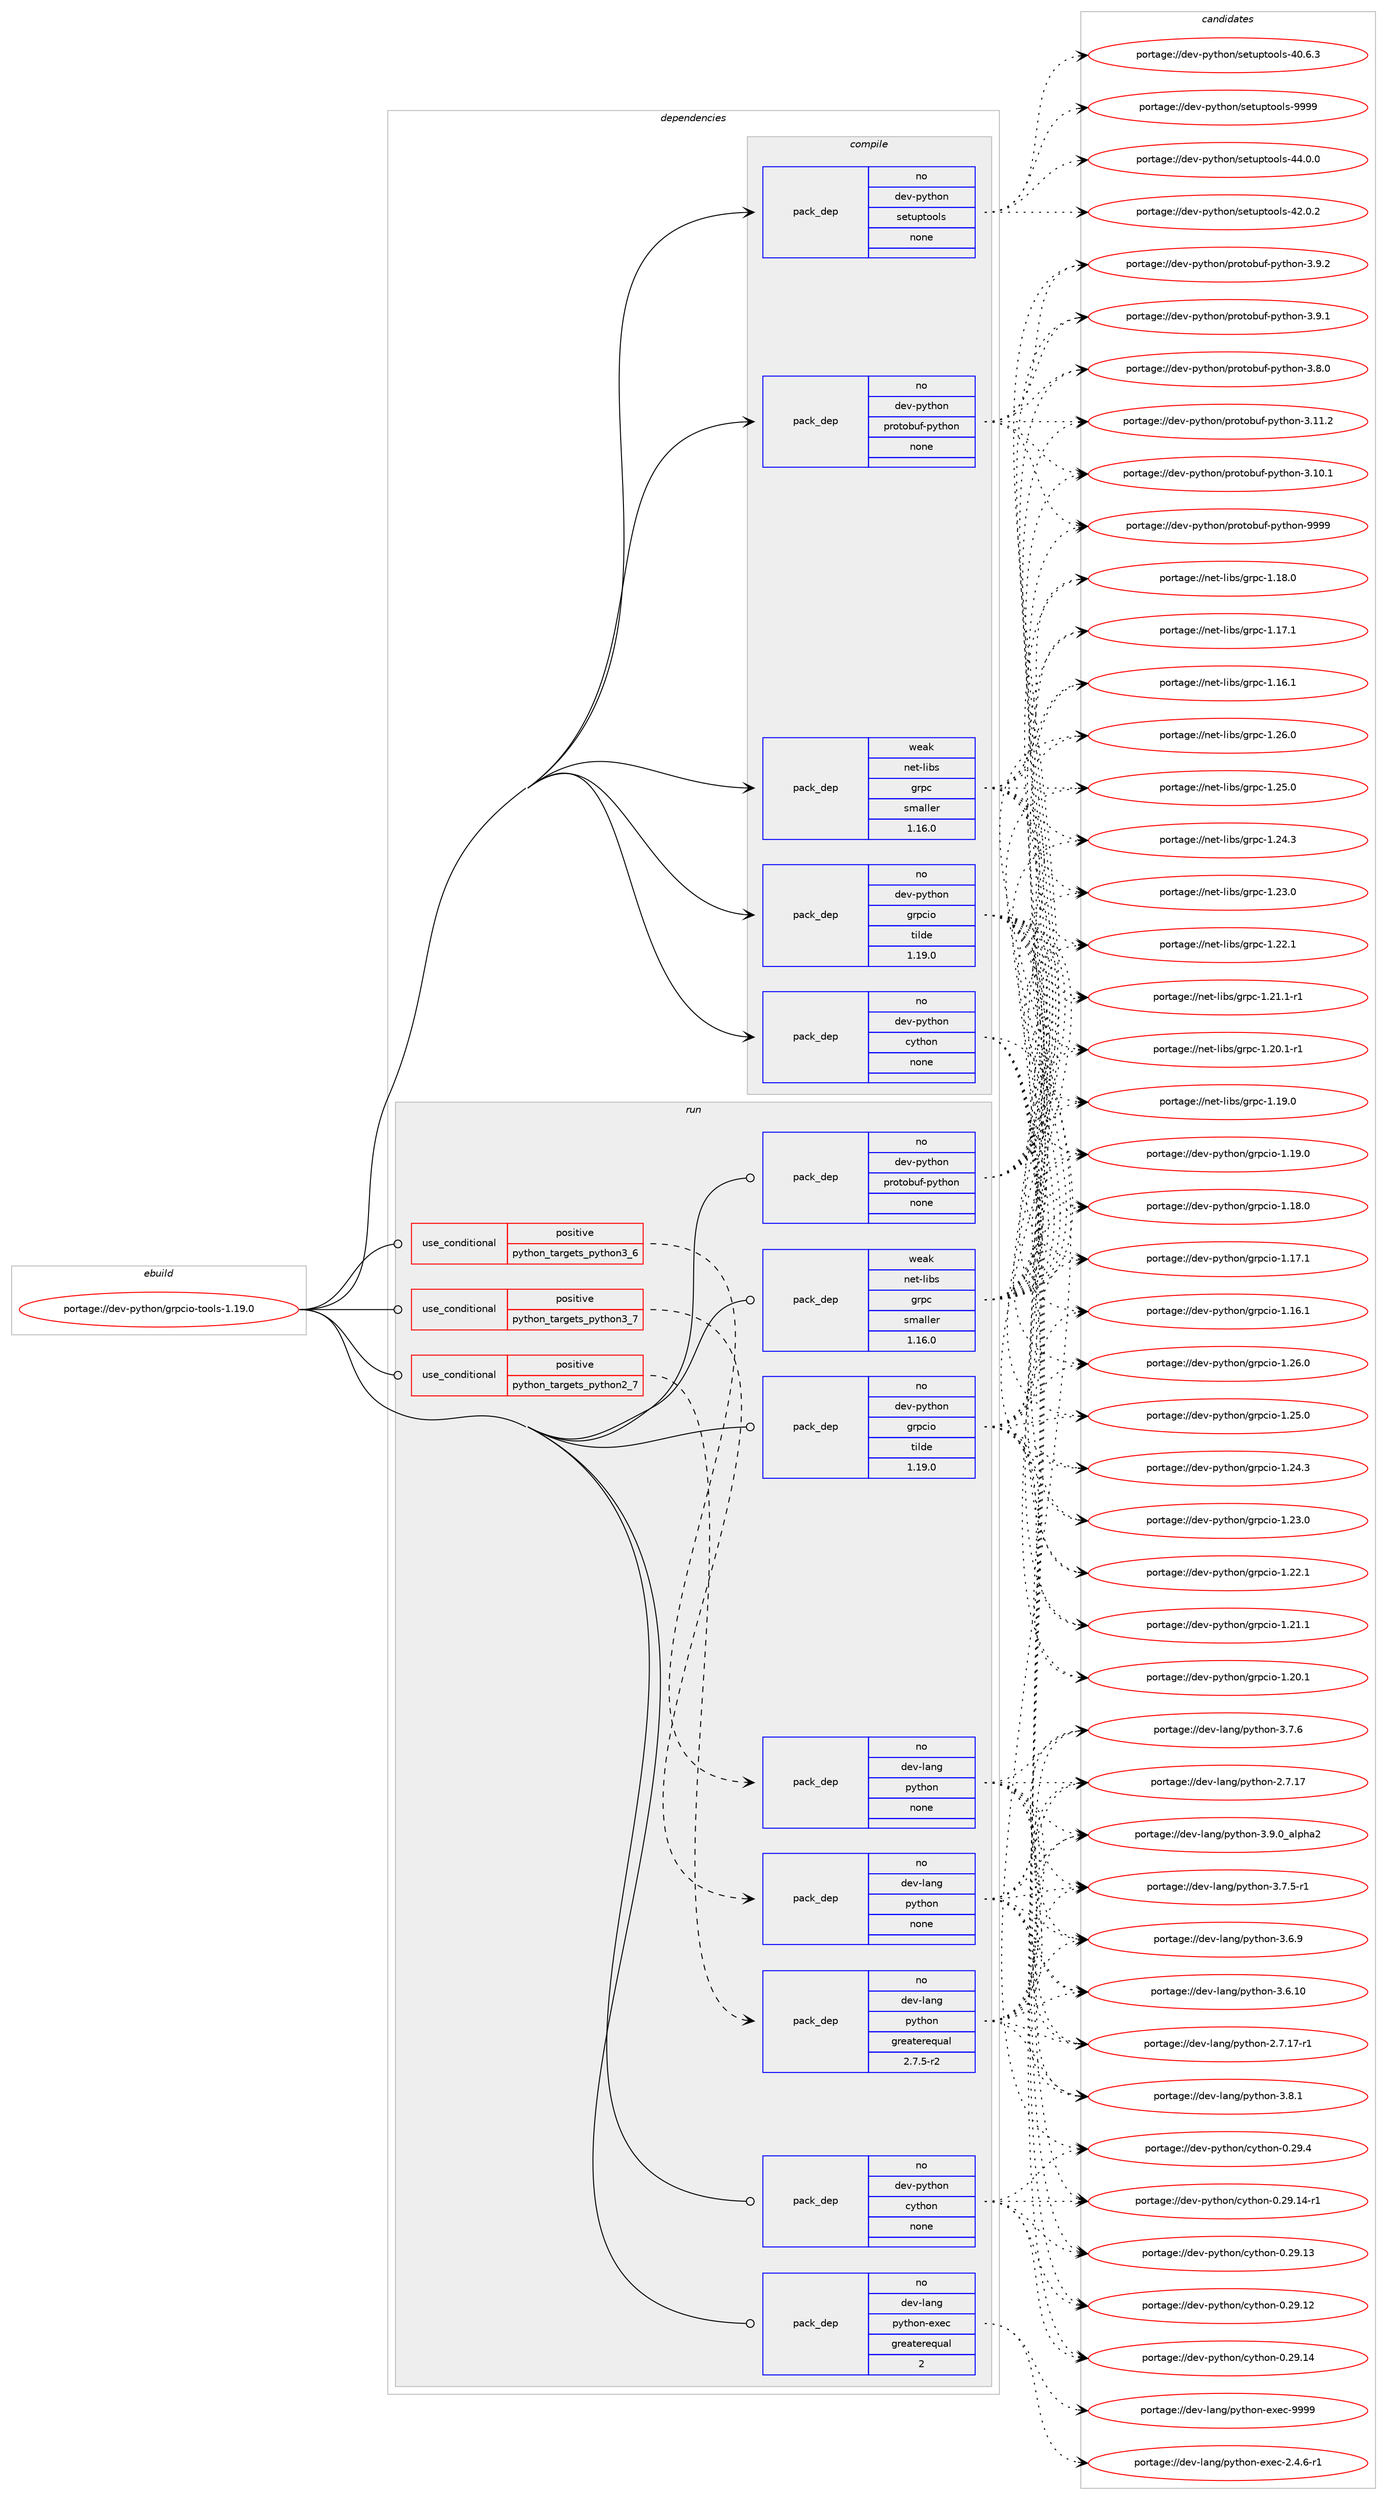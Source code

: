 digraph prolog {

# *************
# Graph options
# *************

newrank=true;
concentrate=true;
compound=true;
graph [rankdir=LR,fontname=Helvetica,fontsize=10,ranksep=1.5];#, ranksep=2.5, nodesep=0.2];
edge  [arrowhead=vee];
node  [fontname=Helvetica,fontsize=10];

# **********
# The ebuild
# **********

subgraph cluster_leftcol {
color=gray;
label=<<i>ebuild</i>>;
id [label="portage://dev-python/grpcio-tools-1.19.0", color=red, width=4, href="../dev-python/grpcio-tools-1.19.0.svg"];
}

# ****************
# The dependencies
# ****************

subgraph cluster_midcol {
color=gray;
label=<<i>dependencies</i>>;
subgraph cluster_compile {
fillcolor="#eeeeee";
style=filled;
label=<<i>compile</i>>;
subgraph pack337507 {
dependency457554 [label=<<TABLE BORDER="0" CELLBORDER="1" CELLSPACING="0" CELLPADDING="4" WIDTH="220"><TR><TD ROWSPAN="6" CELLPADDING="30">pack_dep</TD></TR><TR><TD WIDTH="110">no</TD></TR><TR><TD>dev-python</TD></TR><TR><TD>cython</TD></TR><TR><TD>none</TD></TR><TR><TD></TD></TR></TABLE>>, shape=none, color=blue];
}
id:e -> dependency457554:w [weight=20,style="solid",arrowhead="vee"];
subgraph pack337508 {
dependency457555 [label=<<TABLE BORDER="0" CELLBORDER="1" CELLSPACING="0" CELLPADDING="4" WIDTH="220"><TR><TD ROWSPAN="6" CELLPADDING="30">pack_dep</TD></TR><TR><TD WIDTH="110">no</TD></TR><TR><TD>dev-python</TD></TR><TR><TD>grpcio</TD></TR><TR><TD>tilde</TD></TR><TR><TD>1.19.0</TD></TR></TABLE>>, shape=none, color=blue];
}
id:e -> dependency457555:w [weight=20,style="solid",arrowhead="vee"];
subgraph pack337509 {
dependency457556 [label=<<TABLE BORDER="0" CELLBORDER="1" CELLSPACING="0" CELLPADDING="4" WIDTH="220"><TR><TD ROWSPAN="6" CELLPADDING="30">pack_dep</TD></TR><TR><TD WIDTH="110">no</TD></TR><TR><TD>dev-python</TD></TR><TR><TD>protobuf-python</TD></TR><TR><TD>none</TD></TR><TR><TD></TD></TR></TABLE>>, shape=none, color=blue];
}
id:e -> dependency457556:w [weight=20,style="solid",arrowhead="vee"];
subgraph pack337510 {
dependency457557 [label=<<TABLE BORDER="0" CELLBORDER="1" CELLSPACING="0" CELLPADDING="4" WIDTH="220"><TR><TD ROWSPAN="6" CELLPADDING="30">pack_dep</TD></TR><TR><TD WIDTH="110">no</TD></TR><TR><TD>dev-python</TD></TR><TR><TD>setuptools</TD></TR><TR><TD>none</TD></TR><TR><TD></TD></TR></TABLE>>, shape=none, color=blue];
}
id:e -> dependency457557:w [weight=20,style="solid",arrowhead="vee"];
subgraph pack337511 {
dependency457558 [label=<<TABLE BORDER="0" CELLBORDER="1" CELLSPACING="0" CELLPADDING="4" WIDTH="220"><TR><TD ROWSPAN="6" CELLPADDING="30">pack_dep</TD></TR><TR><TD WIDTH="110">weak</TD></TR><TR><TD>net-libs</TD></TR><TR><TD>grpc</TD></TR><TR><TD>smaller</TD></TR><TR><TD>1.16.0</TD></TR></TABLE>>, shape=none, color=blue];
}
id:e -> dependency457558:w [weight=20,style="solid",arrowhead="vee"];
}
subgraph cluster_compileandrun {
fillcolor="#eeeeee";
style=filled;
label=<<i>compile and run</i>>;
}
subgraph cluster_run {
fillcolor="#eeeeee";
style=filled;
label=<<i>run</i>>;
subgraph cond115063 {
dependency457559 [label=<<TABLE BORDER="0" CELLBORDER="1" CELLSPACING="0" CELLPADDING="4"><TR><TD ROWSPAN="3" CELLPADDING="10">use_conditional</TD></TR><TR><TD>positive</TD></TR><TR><TD>python_targets_python2_7</TD></TR></TABLE>>, shape=none, color=red];
subgraph pack337512 {
dependency457560 [label=<<TABLE BORDER="0" CELLBORDER="1" CELLSPACING="0" CELLPADDING="4" WIDTH="220"><TR><TD ROWSPAN="6" CELLPADDING="30">pack_dep</TD></TR><TR><TD WIDTH="110">no</TD></TR><TR><TD>dev-lang</TD></TR><TR><TD>python</TD></TR><TR><TD>greaterequal</TD></TR><TR><TD>2.7.5-r2</TD></TR></TABLE>>, shape=none, color=blue];
}
dependency457559:e -> dependency457560:w [weight=20,style="dashed",arrowhead="vee"];
}
id:e -> dependency457559:w [weight=20,style="solid",arrowhead="odot"];
subgraph cond115064 {
dependency457561 [label=<<TABLE BORDER="0" CELLBORDER="1" CELLSPACING="0" CELLPADDING="4"><TR><TD ROWSPAN="3" CELLPADDING="10">use_conditional</TD></TR><TR><TD>positive</TD></TR><TR><TD>python_targets_python3_6</TD></TR></TABLE>>, shape=none, color=red];
subgraph pack337513 {
dependency457562 [label=<<TABLE BORDER="0" CELLBORDER="1" CELLSPACING="0" CELLPADDING="4" WIDTH="220"><TR><TD ROWSPAN="6" CELLPADDING="30">pack_dep</TD></TR><TR><TD WIDTH="110">no</TD></TR><TR><TD>dev-lang</TD></TR><TR><TD>python</TD></TR><TR><TD>none</TD></TR><TR><TD></TD></TR></TABLE>>, shape=none, color=blue];
}
dependency457561:e -> dependency457562:w [weight=20,style="dashed",arrowhead="vee"];
}
id:e -> dependency457561:w [weight=20,style="solid",arrowhead="odot"];
subgraph cond115065 {
dependency457563 [label=<<TABLE BORDER="0" CELLBORDER="1" CELLSPACING="0" CELLPADDING="4"><TR><TD ROWSPAN="3" CELLPADDING="10">use_conditional</TD></TR><TR><TD>positive</TD></TR><TR><TD>python_targets_python3_7</TD></TR></TABLE>>, shape=none, color=red];
subgraph pack337514 {
dependency457564 [label=<<TABLE BORDER="0" CELLBORDER="1" CELLSPACING="0" CELLPADDING="4" WIDTH="220"><TR><TD ROWSPAN="6" CELLPADDING="30">pack_dep</TD></TR><TR><TD WIDTH="110">no</TD></TR><TR><TD>dev-lang</TD></TR><TR><TD>python</TD></TR><TR><TD>none</TD></TR><TR><TD></TD></TR></TABLE>>, shape=none, color=blue];
}
dependency457563:e -> dependency457564:w [weight=20,style="dashed",arrowhead="vee"];
}
id:e -> dependency457563:w [weight=20,style="solid",arrowhead="odot"];
subgraph pack337515 {
dependency457565 [label=<<TABLE BORDER="0" CELLBORDER="1" CELLSPACING="0" CELLPADDING="4" WIDTH="220"><TR><TD ROWSPAN="6" CELLPADDING="30">pack_dep</TD></TR><TR><TD WIDTH="110">no</TD></TR><TR><TD>dev-lang</TD></TR><TR><TD>python-exec</TD></TR><TR><TD>greaterequal</TD></TR><TR><TD>2</TD></TR></TABLE>>, shape=none, color=blue];
}
id:e -> dependency457565:w [weight=20,style="solid",arrowhead="odot"];
subgraph pack337516 {
dependency457566 [label=<<TABLE BORDER="0" CELLBORDER="1" CELLSPACING="0" CELLPADDING="4" WIDTH="220"><TR><TD ROWSPAN="6" CELLPADDING="30">pack_dep</TD></TR><TR><TD WIDTH="110">no</TD></TR><TR><TD>dev-python</TD></TR><TR><TD>cython</TD></TR><TR><TD>none</TD></TR><TR><TD></TD></TR></TABLE>>, shape=none, color=blue];
}
id:e -> dependency457566:w [weight=20,style="solid",arrowhead="odot"];
subgraph pack337517 {
dependency457567 [label=<<TABLE BORDER="0" CELLBORDER="1" CELLSPACING="0" CELLPADDING="4" WIDTH="220"><TR><TD ROWSPAN="6" CELLPADDING="30">pack_dep</TD></TR><TR><TD WIDTH="110">no</TD></TR><TR><TD>dev-python</TD></TR><TR><TD>grpcio</TD></TR><TR><TD>tilde</TD></TR><TR><TD>1.19.0</TD></TR></TABLE>>, shape=none, color=blue];
}
id:e -> dependency457567:w [weight=20,style="solid",arrowhead="odot"];
subgraph pack337518 {
dependency457568 [label=<<TABLE BORDER="0" CELLBORDER="1" CELLSPACING="0" CELLPADDING="4" WIDTH="220"><TR><TD ROWSPAN="6" CELLPADDING="30">pack_dep</TD></TR><TR><TD WIDTH="110">no</TD></TR><TR><TD>dev-python</TD></TR><TR><TD>protobuf-python</TD></TR><TR><TD>none</TD></TR><TR><TD></TD></TR></TABLE>>, shape=none, color=blue];
}
id:e -> dependency457568:w [weight=20,style="solid",arrowhead="odot"];
subgraph pack337519 {
dependency457569 [label=<<TABLE BORDER="0" CELLBORDER="1" CELLSPACING="0" CELLPADDING="4" WIDTH="220"><TR><TD ROWSPAN="6" CELLPADDING="30">pack_dep</TD></TR><TR><TD WIDTH="110">weak</TD></TR><TR><TD>net-libs</TD></TR><TR><TD>grpc</TD></TR><TR><TD>smaller</TD></TR><TR><TD>1.16.0</TD></TR></TABLE>>, shape=none, color=blue];
}
id:e -> dependency457569:w [weight=20,style="solid",arrowhead="odot"];
}
}

# **************
# The candidates
# **************

subgraph cluster_choices {
rank=same;
color=gray;
label=<<i>candidates</i>>;

subgraph choice337507 {
color=black;
nodesep=1;
choice10010111845112121116104111110479912111610411111045484650574652 [label="portage://dev-python/cython-0.29.4", color=red, width=4,href="../dev-python/cython-0.29.4.svg"];
choice10010111845112121116104111110479912111610411111045484650574649524511449 [label="portage://dev-python/cython-0.29.14-r1", color=red, width=4,href="../dev-python/cython-0.29.14-r1.svg"];
choice1001011184511212111610411111047991211161041111104548465057464952 [label="portage://dev-python/cython-0.29.14", color=red, width=4,href="../dev-python/cython-0.29.14.svg"];
choice1001011184511212111610411111047991211161041111104548465057464951 [label="portage://dev-python/cython-0.29.13", color=red, width=4,href="../dev-python/cython-0.29.13.svg"];
choice1001011184511212111610411111047991211161041111104548465057464950 [label="portage://dev-python/cython-0.29.12", color=red, width=4,href="../dev-python/cython-0.29.12.svg"];
dependency457554:e -> choice10010111845112121116104111110479912111610411111045484650574652:w [style=dotted,weight="100"];
dependency457554:e -> choice10010111845112121116104111110479912111610411111045484650574649524511449:w [style=dotted,weight="100"];
dependency457554:e -> choice1001011184511212111610411111047991211161041111104548465057464952:w [style=dotted,weight="100"];
dependency457554:e -> choice1001011184511212111610411111047991211161041111104548465057464951:w [style=dotted,weight="100"];
dependency457554:e -> choice1001011184511212111610411111047991211161041111104548465057464950:w [style=dotted,weight="100"];
}
subgraph choice337508 {
color=black;
nodesep=1;
choice10010111845112121116104111110471031141129910511145494650544648 [label="portage://dev-python/grpcio-1.26.0", color=red, width=4,href="../dev-python/grpcio-1.26.0.svg"];
choice10010111845112121116104111110471031141129910511145494650534648 [label="portage://dev-python/grpcio-1.25.0", color=red, width=4,href="../dev-python/grpcio-1.25.0.svg"];
choice10010111845112121116104111110471031141129910511145494650524651 [label="portage://dev-python/grpcio-1.24.3", color=red, width=4,href="../dev-python/grpcio-1.24.3.svg"];
choice10010111845112121116104111110471031141129910511145494650514648 [label="portage://dev-python/grpcio-1.23.0", color=red, width=4,href="../dev-python/grpcio-1.23.0.svg"];
choice10010111845112121116104111110471031141129910511145494650504649 [label="portage://dev-python/grpcio-1.22.1", color=red, width=4,href="../dev-python/grpcio-1.22.1.svg"];
choice10010111845112121116104111110471031141129910511145494650494649 [label="portage://dev-python/grpcio-1.21.1", color=red, width=4,href="../dev-python/grpcio-1.21.1.svg"];
choice10010111845112121116104111110471031141129910511145494650484649 [label="portage://dev-python/grpcio-1.20.1", color=red, width=4,href="../dev-python/grpcio-1.20.1.svg"];
choice10010111845112121116104111110471031141129910511145494649574648 [label="portage://dev-python/grpcio-1.19.0", color=red, width=4,href="../dev-python/grpcio-1.19.0.svg"];
choice10010111845112121116104111110471031141129910511145494649564648 [label="portage://dev-python/grpcio-1.18.0", color=red, width=4,href="../dev-python/grpcio-1.18.0.svg"];
choice10010111845112121116104111110471031141129910511145494649554649 [label="portage://dev-python/grpcio-1.17.1", color=red, width=4,href="../dev-python/grpcio-1.17.1.svg"];
choice10010111845112121116104111110471031141129910511145494649544649 [label="portage://dev-python/grpcio-1.16.1", color=red, width=4,href="../dev-python/grpcio-1.16.1.svg"];
dependency457555:e -> choice10010111845112121116104111110471031141129910511145494650544648:w [style=dotted,weight="100"];
dependency457555:e -> choice10010111845112121116104111110471031141129910511145494650534648:w [style=dotted,weight="100"];
dependency457555:e -> choice10010111845112121116104111110471031141129910511145494650524651:w [style=dotted,weight="100"];
dependency457555:e -> choice10010111845112121116104111110471031141129910511145494650514648:w [style=dotted,weight="100"];
dependency457555:e -> choice10010111845112121116104111110471031141129910511145494650504649:w [style=dotted,weight="100"];
dependency457555:e -> choice10010111845112121116104111110471031141129910511145494650494649:w [style=dotted,weight="100"];
dependency457555:e -> choice10010111845112121116104111110471031141129910511145494650484649:w [style=dotted,weight="100"];
dependency457555:e -> choice10010111845112121116104111110471031141129910511145494649574648:w [style=dotted,weight="100"];
dependency457555:e -> choice10010111845112121116104111110471031141129910511145494649564648:w [style=dotted,weight="100"];
dependency457555:e -> choice10010111845112121116104111110471031141129910511145494649554649:w [style=dotted,weight="100"];
dependency457555:e -> choice10010111845112121116104111110471031141129910511145494649544649:w [style=dotted,weight="100"];
}
subgraph choice337509 {
color=black;
nodesep=1;
choice100101118451121211161041111104711211411111611198117102451121211161041111104557575757 [label="portage://dev-python/protobuf-python-9999", color=red, width=4,href="../dev-python/protobuf-python-9999.svg"];
choice10010111845112121116104111110471121141111161119811710245112121116104111110455146574650 [label="portage://dev-python/protobuf-python-3.9.2", color=red, width=4,href="../dev-python/protobuf-python-3.9.2.svg"];
choice10010111845112121116104111110471121141111161119811710245112121116104111110455146574649 [label="portage://dev-python/protobuf-python-3.9.1", color=red, width=4,href="../dev-python/protobuf-python-3.9.1.svg"];
choice10010111845112121116104111110471121141111161119811710245112121116104111110455146564648 [label="portage://dev-python/protobuf-python-3.8.0", color=red, width=4,href="../dev-python/protobuf-python-3.8.0.svg"];
choice1001011184511212111610411111047112114111116111981171024511212111610411111045514649494650 [label="portage://dev-python/protobuf-python-3.11.2", color=red, width=4,href="../dev-python/protobuf-python-3.11.2.svg"];
choice1001011184511212111610411111047112114111116111981171024511212111610411111045514649484649 [label="portage://dev-python/protobuf-python-3.10.1", color=red, width=4,href="../dev-python/protobuf-python-3.10.1.svg"];
dependency457556:e -> choice100101118451121211161041111104711211411111611198117102451121211161041111104557575757:w [style=dotted,weight="100"];
dependency457556:e -> choice10010111845112121116104111110471121141111161119811710245112121116104111110455146574650:w [style=dotted,weight="100"];
dependency457556:e -> choice10010111845112121116104111110471121141111161119811710245112121116104111110455146574649:w [style=dotted,weight="100"];
dependency457556:e -> choice10010111845112121116104111110471121141111161119811710245112121116104111110455146564648:w [style=dotted,weight="100"];
dependency457556:e -> choice1001011184511212111610411111047112114111116111981171024511212111610411111045514649494650:w [style=dotted,weight="100"];
dependency457556:e -> choice1001011184511212111610411111047112114111116111981171024511212111610411111045514649484649:w [style=dotted,weight="100"];
}
subgraph choice337510 {
color=black;
nodesep=1;
choice10010111845112121116104111110471151011161171121161111111081154557575757 [label="portage://dev-python/setuptools-9999", color=red, width=4,href="../dev-python/setuptools-9999.svg"];
choice100101118451121211161041111104711510111611711211611111110811545525246484648 [label="portage://dev-python/setuptools-44.0.0", color=red, width=4,href="../dev-python/setuptools-44.0.0.svg"];
choice100101118451121211161041111104711510111611711211611111110811545525046484650 [label="portage://dev-python/setuptools-42.0.2", color=red, width=4,href="../dev-python/setuptools-42.0.2.svg"];
choice100101118451121211161041111104711510111611711211611111110811545524846544651 [label="portage://dev-python/setuptools-40.6.3", color=red, width=4,href="../dev-python/setuptools-40.6.3.svg"];
dependency457557:e -> choice10010111845112121116104111110471151011161171121161111111081154557575757:w [style=dotted,weight="100"];
dependency457557:e -> choice100101118451121211161041111104711510111611711211611111110811545525246484648:w [style=dotted,weight="100"];
dependency457557:e -> choice100101118451121211161041111104711510111611711211611111110811545525046484650:w [style=dotted,weight="100"];
dependency457557:e -> choice100101118451121211161041111104711510111611711211611111110811545524846544651:w [style=dotted,weight="100"];
}
subgraph choice337511 {
color=black;
nodesep=1;
choice1101011164510810598115471031141129945494650544648 [label="portage://net-libs/grpc-1.26.0", color=red, width=4,href="../net-libs/grpc-1.26.0.svg"];
choice1101011164510810598115471031141129945494650534648 [label="portage://net-libs/grpc-1.25.0", color=red, width=4,href="../net-libs/grpc-1.25.0.svg"];
choice1101011164510810598115471031141129945494650524651 [label="portage://net-libs/grpc-1.24.3", color=red, width=4,href="../net-libs/grpc-1.24.3.svg"];
choice1101011164510810598115471031141129945494650514648 [label="portage://net-libs/grpc-1.23.0", color=red, width=4,href="../net-libs/grpc-1.23.0.svg"];
choice1101011164510810598115471031141129945494650504649 [label="portage://net-libs/grpc-1.22.1", color=red, width=4,href="../net-libs/grpc-1.22.1.svg"];
choice11010111645108105981154710311411299454946504946494511449 [label="portage://net-libs/grpc-1.21.1-r1", color=red, width=4,href="../net-libs/grpc-1.21.1-r1.svg"];
choice11010111645108105981154710311411299454946504846494511449 [label="portage://net-libs/grpc-1.20.1-r1", color=red, width=4,href="../net-libs/grpc-1.20.1-r1.svg"];
choice1101011164510810598115471031141129945494649574648 [label="portage://net-libs/grpc-1.19.0", color=red, width=4,href="../net-libs/grpc-1.19.0.svg"];
choice1101011164510810598115471031141129945494649564648 [label="portage://net-libs/grpc-1.18.0", color=red, width=4,href="../net-libs/grpc-1.18.0.svg"];
choice1101011164510810598115471031141129945494649554649 [label="portage://net-libs/grpc-1.17.1", color=red, width=4,href="../net-libs/grpc-1.17.1.svg"];
choice1101011164510810598115471031141129945494649544649 [label="portage://net-libs/grpc-1.16.1", color=red, width=4,href="../net-libs/grpc-1.16.1.svg"];
dependency457558:e -> choice1101011164510810598115471031141129945494650544648:w [style=dotted,weight="100"];
dependency457558:e -> choice1101011164510810598115471031141129945494650534648:w [style=dotted,weight="100"];
dependency457558:e -> choice1101011164510810598115471031141129945494650524651:w [style=dotted,weight="100"];
dependency457558:e -> choice1101011164510810598115471031141129945494650514648:w [style=dotted,weight="100"];
dependency457558:e -> choice1101011164510810598115471031141129945494650504649:w [style=dotted,weight="100"];
dependency457558:e -> choice11010111645108105981154710311411299454946504946494511449:w [style=dotted,weight="100"];
dependency457558:e -> choice11010111645108105981154710311411299454946504846494511449:w [style=dotted,weight="100"];
dependency457558:e -> choice1101011164510810598115471031141129945494649574648:w [style=dotted,weight="100"];
dependency457558:e -> choice1101011164510810598115471031141129945494649564648:w [style=dotted,weight="100"];
dependency457558:e -> choice1101011164510810598115471031141129945494649554649:w [style=dotted,weight="100"];
dependency457558:e -> choice1101011164510810598115471031141129945494649544649:w [style=dotted,weight="100"];
}
subgraph choice337512 {
color=black;
nodesep=1;
choice10010111845108971101034711212111610411111045514657464895971081121049750 [label="portage://dev-lang/python-3.9.0_alpha2", color=red, width=4,href="../dev-lang/python-3.9.0_alpha2.svg"];
choice100101118451089711010347112121116104111110455146564649 [label="portage://dev-lang/python-3.8.1", color=red, width=4,href="../dev-lang/python-3.8.1.svg"];
choice100101118451089711010347112121116104111110455146554654 [label="portage://dev-lang/python-3.7.6", color=red, width=4,href="../dev-lang/python-3.7.6.svg"];
choice1001011184510897110103471121211161041111104551465546534511449 [label="portage://dev-lang/python-3.7.5-r1", color=red, width=4,href="../dev-lang/python-3.7.5-r1.svg"];
choice100101118451089711010347112121116104111110455146544657 [label="portage://dev-lang/python-3.6.9", color=red, width=4,href="../dev-lang/python-3.6.9.svg"];
choice10010111845108971101034711212111610411111045514654464948 [label="portage://dev-lang/python-3.6.10", color=red, width=4,href="../dev-lang/python-3.6.10.svg"];
choice100101118451089711010347112121116104111110455046554649554511449 [label="portage://dev-lang/python-2.7.17-r1", color=red, width=4,href="../dev-lang/python-2.7.17-r1.svg"];
choice10010111845108971101034711212111610411111045504655464955 [label="portage://dev-lang/python-2.7.17", color=red, width=4,href="../dev-lang/python-2.7.17.svg"];
dependency457560:e -> choice10010111845108971101034711212111610411111045514657464895971081121049750:w [style=dotted,weight="100"];
dependency457560:e -> choice100101118451089711010347112121116104111110455146564649:w [style=dotted,weight="100"];
dependency457560:e -> choice100101118451089711010347112121116104111110455146554654:w [style=dotted,weight="100"];
dependency457560:e -> choice1001011184510897110103471121211161041111104551465546534511449:w [style=dotted,weight="100"];
dependency457560:e -> choice100101118451089711010347112121116104111110455146544657:w [style=dotted,weight="100"];
dependency457560:e -> choice10010111845108971101034711212111610411111045514654464948:w [style=dotted,weight="100"];
dependency457560:e -> choice100101118451089711010347112121116104111110455046554649554511449:w [style=dotted,weight="100"];
dependency457560:e -> choice10010111845108971101034711212111610411111045504655464955:w [style=dotted,weight="100"];
}
subgraph choice337513 {
color=black;
nodesep=1;
choice10010111845108971101034711212111610411111045514657464895971081121049750 [label="portage://dev-lang/python-3.9.0_alpha2", color=red, width=4,href="../dev-lang/python-3.9.0_alpha2.svg"];
choice100101118451089711010347112121116104111110455146564649 [label="portage://dev-lang/python-3.8.1", color=red, width=4,href="../dev-lang/python-3.8.1.svg"];
choice100101118451089711010347112121116104111110455146554654 [label="portage://dev-lang/python-3.7.6", color=red, width=4,href="../dev-lang/python-3.7.6.svg"];
choice1001011184510897110103471121211161041111104551465546534511449 [label="portage://dev-lang/python-3.7.5-r1", color=red, width=4,href="../dev-lang/python-3.7.5-r1.svg"];
choice100101118451089711010347112121116104111110455146544657 [label="portage://dev-lang/python-3.6.9", color=red, width=4,href="../dev-lang/python-3.6.9.svg"];
choice10010111845108971101034711212111610411111045514654464948 [label="portage://dev-lang/python-3.6.10", color=red, width=4,href="../dev-lang/python-3.6.10.svg"];
choice100101118451089711010347112121116104111110455046554649554511449 [label="portage://dev-lang/python-2.7.17-r1", color=red, width=4,href="../dev-lang/python-2.7.17-r1.svg"];
choice10010111845108971101034711212111610411111045504655464955 [label="portage://dev-lang/python-2.7.17", color=red, width=4,href="../dev-lang/python-2.7.17.svg"];
dependency457562:e -> choice10010111845108971101034711212111610411111045514657464895971081121049750:w [style=dotted,weight="100"];
dependency457562:e -> choice100101118451089711010347112121116104111110455146564649:w [style=dotted,weight="100"];
dependency457562:e -> choice100101118451089711010347112121116104111110455146554654:w [style=dotted,weight="100"];
dependency457562:e -> choice1001011184510897110103471121211161041111104551465546534511449:w [style=dotted,weight="100"];
dependency457562:e -> choice100101118451089711010347112121116104111110455146544657:w [style=dotted,weight="100"];
dependency457562:e -> choice10010111845108971101034711212111610411111045514654464948:w [style=dotted,weight="100"];
dependency457562:e -> choice100101118451089711010347112121116104111110455046554649554511449:w [style=dotted,weight="100"];
dependency457562:e -> choice10010111845108971101034711212111610411111045504655464955:w [style=dotted,weight="100"];
}
subgraph choice337514 {
color=black;
nodesep=1;
choice10010111845108971101034711212111610411111045514657464895971081121049750 [label="portage://dev-lang/python-3.9.0_alpha2", color=red, width=4,href="../dev-lang/python-3.9.0_alpha2.svg"];
choice100101118451089711010347112121116104111110455146564649 [label="portage://dev-lang/python-3.8.1", color=red, width=4,href="../dev-lang/python-3.8.1.svg"];
choice100101118451089711010347112121116104111110455146554654 [label="portage://dev-lang/python-3.7.6", color=red, width=4,href="../dev-lang/python-3.7.6.svg"];
choice1001011184510897110103471121211161041111104551465546534511449 [label="portage://dev-lang/python-3.7.5-r1", color=red, width=4,href="../dev-lang/python-3.7.5-r1.svg"];
choice100101118451089711010347112121116104111110455146544657 [label="portage://dev-lang/python-3.6.9", color=red, width=4,href="../dev-lang/python-3.6.9.svg"];
choice10010111845108971101034711212111610411111045514654464948 [label="portage://dev-lang/python-3.6.10", color=red, width=4,href="../dev-lang/python-3.6.10.svg"];
choice100101118451089711010347112121116104111110455046554649554511449 [label="portage://dev-lang/python-2.7.17-r1", color=red, width=4,href="../dev-lang/python-2.7.17-r1.svg"];
choice10010111845108971101034711212111610411111045504655464955 [label="portage://dev-lang/python-2.7.17", color=red, width=4,href="../dev-lang/python-2.7.17.svg"];
dependency457564:e -> choice10010111845108971101034711212111610411111045514657464895971081121049750:w [style=dotted,weight="100"];
dependency457564:e -> choice100101118451089711010347112121116104111110455146564649:w [style=dotted,weight="100"];
dependency457564:e -> choice100101118451089711010347112121116104111110455146554654:w [style=dotted,weight="100"];
dependency457564:e -> choice1001011184510897110103471121211161041111104551465546534511449:w [style=dotted,weight="100"];
dependency457564:e -> choice100101118451089711010347112121116104111110455146544657:w [style=dotted,weight="100"];
dependency457564:e -> choice10010111845108971101034711212111610411111045514654464948:w [style=dotted,weight="100"];
dependency457564:e -> choice100101118451089711010347112121116104111110455046554649554511449:w [style=dotted,weight="100"];
dependency457564:e -> choice10010111845108971101034711212111610411111045504655464955:w [style=dotted,weight="100"];
}
subgraph choice337515 {
color=black;
nodesep=1;
choice10010111845108971101034711212111610411111045101120101994557575757 [label="portage://dev-lang/python-exec-9999", color=red, width=4,href="../dev-lang/python-exec-9999.svg"];
choice10010111845108971101034711212111610411111045101120101994550465246544511449 [label="portage://dev-lang/python-exec-2.4.6-r1", color=red, width=4,href="../dev-lang/python-exec-2.4.6-r1.svg"];
dependency457565:e -> choice10010111845108971101034711212111610411111045101120101994557575757:w [style=dotted,weight="100"];
dependency457565:e -> choice10010111845108971101034711212111610411111045101120101994550465246544511449:w [style=dotted,weight="100"];
}
subgraph choice337516 {
color=black;
nodesep=1;
choice10010111845112121116104111110479912111610411111045484650574652 [label="portage://dev-python/cython-0.29.4", color=red, width=4,href="../dev-python/cython-0.29.4.svg"];
choice10010111845112121116104111110479912111610411111045484650574649524511449 [label="portage://dev-python/cython-0.29.14-r1", color=red, width=4,href="../dev-python/cython-0.29.14-r1.svg"];
choice1001011184511212111610411111047991211161041111104548465057464952 [label="portage://dev-python/cython-0.29.14", color=red, width=4,href="../dev-python/cython-0.29.14.svg"];
choice1001011184511212111610411111047991211161041111104548465057464951 [label="portage://dev-python/cython-0.29.13", color=red, width=4,href="../dev-python/cython-0.29.13.svg"];
choice1001011184511212111610411111047991211161041111104548465057464950 [label="portage://dev-python/cython-0.29.12", color=red, width=4,href="../dev-python/cython-0.29.12.svg"];
dependency457566:e -> choice10010111845112121116104111110479912111610411111045484650574652:w [style=dotted,weight="100"];
dependency457566:e -> choice10010111845112121116104111110479912111610411111045484650574649524511449:w [style=dotted,weight="100"];
dependency457566:e -> choice1001011184511212111610411111047991211161041111104548465057464952:w [style=dotted,weight="100"];
dependency457566:e -> choice1001011184511212111610411111047991211161041111104548465057464951:w [style=dotted,weight="100"];
dependency457566:e -> choice1001011184511212111610411111047991211161041111104548465057464950:w [style=dotted,weight="100"];
}
subgraph choice337517 {
color=black;
nodesep=1;
choice10010111845112121116104111110471031141129910511145494650544648 [label="portage://dev-python/grpcio-1.26.0", color=red, width=4,href="../dev-python/grpcio-1.26.0.svg"];
choice10010111845112121116104111110471031141129910511145494650534648 [label="portage://dev-python/grpcio-1.25.0", color=red, width=4,href="../dev-python/grpcio-1.25.0.svg"];
choice10010111845112121116104111110471031141129910511145494650524651 [label="portage://dev-python/grpcio-1.24.3", color=red, width=4,href="../dev-python/grpcio-1.24.3.svg"];
choice10010111845112121116104111110471031141129910511145494650514648 [label="portage://dev-python/grpcio-1.23.0", color=red, width=4,href="../dev-python/grpcio-1.23.0.svg"];
choice10010111845112121116104111110471031141129910511145494650504649 [label="portage://dev-python/grpcio-1.22.1", color=red, width=4,href="../dev-python/grpcio-1.22.1.svg"];
choice10010111845112121116104111110471031141129910511145494650494649 [label="portage://dev-python/grpcio-1.21.1", color=red, width=4,href="../dev-python/grpcio-1.21.1.svg"];
choice10010111845112121116104111110471031141129910511145494650484649 [label="portage://dev-python/grpcio-1.20.1", color=red, width=4,href="../dev-python/grpcio-1.20.1.svg"];
choice10010111845112121116104111110471031141129910511145494649574648 [label="portage://dev-python/grpcio-1.19.0", color=red, width=4,href="../dev-python/grpcio-1.19.0.svg"];
choice10010111845112121116104111110471031141129910511145494649564648 [label="portage://dev-python/grpcio-1.18.0", color=red, width=4,href="../dev-python/grpcio-1.18.0.svg"];
choice10010111845112121116104111110471031141129910511145494649554649 [label="portage://dev-python/grpcio-1.17.1", color=red, width=4,href="../dev-python/grpcio-1.17.1.svg"];
choice10010111845112121116104111110471031141129910511145494649544649 [label="portage://dev-python/grpcio-1.16.1", color=red, width=4,href="../dev-python/grpcio-1.16.1.svg"];
dependency457567:e -> choice10010111845112121116104111110471031141129910511145494650544648:w [style=dotted,weight="100"];
dependency457567:e -> choice10010111845112121116104111110471031141129910511145494650534648:w [style=dotted,weight="100"];
dependency457567:e -> choice10010111845112121116104111110471031141129910511145494650524651:w [style=dotted,weight="100"];
dependency457567:e -> choice10010111845112121116104111110471031141129910511145494650514648:w [style=dotted,weight="100"];
dependency457567:e -> choice10010111845112121116104111110471031141129910511145494650504649:w [style=dotted,weight="100"];
dependency457567:e -> choice10010111845112121116104111110471031141129910511145494650494649:w [style=dotted,weight="100"];
dependency457567:e -> choice10010111845112121116104111110471031141129910511145494650484649:w [style=dotted,weight="100"];
dependency457567:e -> choice10010111845112121116104111110471031141129910511145494649574648:w [style=dotted,weight="100"];
dependency457567:e -> choice10010111845112121116104111110471031141129910511145494649564648:w [style=dotted,weight="100"];
dependency457567:e -> choice10010111845112121116104111110471031141129910511145494649554649:w [style=dotted,weight="100"];
dependency457567:e -> choice10010111845112121116104111110471031141129910511145494649544649:w [style=dotted,weight="100"];
}
subgraph choice337518 {
color=black;
nodesep=1;
choice100101118451121211161041111104711211411111611198117102451121211161041111104557575757 [label="portage://dev-python/protobuf-python-9999", color=red, width=4,href="../dev-python/protobuf-python-9999.svg"];
choice10010111845112121116104111110471121141111161119811710245112121116104111110455146574650 [label="portage://dev-python/protobuf-python-3.9.2", color=red, width=4,href="../dev-python/protobuf-python-3.9.2.svg"];
choice10010111845112121116104111110471121141111161119811710245112121116104111110455146574649 [label="portage://dev-python/protobuf-python-3.9.1", color=red, width=4,href="../dev-python/protobuf-python-3.9.1.svg"];
choice10010111845112121116104111110471121141111161119811710245112121116104111110455146564648 [label="portage://dev-python/protobuf-python-3.8.0", color=red, width=4,href="../dev-python/protobuf-python-3.8.0.svg"];
choice1001011184511212111610411111047112114111116111981171024511212111610411111045514649494650 [label="portage://dev-python/protobuf-python-3.11.2", color=red, width=4,href="../dev-python/protobuf-python-3.11.2.svg"];
choice1001011184511212111610411111047112114111116111981171024511212111610411111045514649484649 [label="portage://dev-python/protobuf-python-3.10.1", color=red, width=4,href="../dev-python/protobuf-python-3.10.1.svg"];
dependency457568:e -> choice100101118451121211161041111104711211411111611198117102451121211161041111104557575757:w [style=dotted,weight="100"];
dependency457568:e -> choice10010111845112121116104111110471121141111161119811710245112121116104111110455146574650:w [style=dotted,weight="100"];
dependency457568:e -> choice10010111845112121116104111110471121141111161119811710245112121116104111110455146574649:w [style=dotted,weight="100"];
dependency457568:e -> choice10010111845112121116104111110471121141111161119811710245112121116104111110455146564648:w [style=dotted,weight="100"];
dependency457568:e -> choice1001011184511212111610411111047112114111116111981171024511212111610411111045514649494650:w [style=dotted,weight="100"];
dependency457568:e -> choice1001011184511212111610411111047112114111116111981171024511212111610411111045514649484649:w [style=dotted,weight="100"];
}
subgraph choice337519 {
color=black;
nodesep=1;
choice1101011164510810598115471031141129945494650544648 [label="portage://net-libs/grpc-1.26.0", color=red, width=4,href="../net-libs/grpc-1.26.0.svg"];
choice1101011164510810598115471031141129945494650534648 [label="portage://net-libs/grpc-1.25.0", color=red, width=4,href="../net-libs/grpc-1.25.0.svg"];
choice1101011164510810598115471031141129945494650524651 [label="portage://net-libs/grpc-1.24.3", color=red, width=4,href="../net-libs/grpc-1.24.3.svg"];
choice1101011164510810598115471031141129945494650514648 [label="portage://net-libs/grpc-1.23.0", color=red, width=4,href="../net-libs/grpc-1.23.0.svg"];
choice1101011164510810598115471031141129945494650504649 [label="portage://net-libs/grpc-1.22.1", color=red, width=4,href="../net-libs/grpc-1.22.1.svg"];
choice11010111645108105981154710311411299454946504946494511449 [label="portage://net-libs/grpc-1.21.1-r1", color=red, width=4,href="../net-libs/grpc-1.21.1-r1.svg"];
choice11010111645108105981154710311411299454946504846494511449 [label="portage://net-libs/grpc-1.20.1-r1", color=red, width=4,href="../net-libs/grpc-1.20.1-r1.svg"];
choice1101011164510810598115471031141129945494649574648 [label="portage://net-libs/grpc-1.19.0", color=red, width=4,href="../net-libs/grpc-1.19.0.svg"];
choice1101011164510810598115471031141129945494649564648 [label="portage://net-libs/grpc-1.18.0", color=red, width=4,href="../net-libs/grpc-1.18.0.svg"];
choice1101011164510810598115471031141129945494649554649 [label="portage://net-libs/grpc-1.17.1", color=red, width=4,href="../net-libs/grpc-1.17.1.svg"];
choice1101011164510810598115471031141129945494649544649 [label="portage://net-libs/grpc-1.16.1", color=red, width=4,href="../net-libs/grpc-1.16.1.svg"];
dependency457569:e -> choice1101011164510810598115471031141129945494650544648:w [style=dotted,weight="100"];
dependency457569:e -> choice1101011164510810598115471031141129945494650534648:w [style=dotted,weight="100"];
dependency457569:e -> choice1101011164510810598115471031141129945494650524651:w [style=dotted,weight="100"];
dependency457569:e -> choice1101011164510810598115471031141129945494650514648:w [style=dotted,weight="100"];
dependency457569:e -> choice1101011164510810598115471031141129945494650504649:w [style=dotted,weight="100"];
dependency457569:e -> choice11010111645108105981154710311411299454946504946494511449:w [style=dotted,weight="100"];
dependency457569:e -> choice11010111645108105981154710311411299454946504846494511449:w [style=dotted,weight="100"];
dependency457569:e -> choice1101011164510810598115471031141129945494649574648:w [style=dotted,weight="100"];
dependency457569:e -> choice1101011164510810598115471031141129945494649564648:w [style=dotted,weight="100"];
dependency457569:e -> choice1101011164510810598115471031141129945494649554649:w [style=dotted,weight="100"];
dependency457569:e -> choice1101011164510810598115471031141129945494649544649:w [style=dotted,weight="100"];
}
}

}
